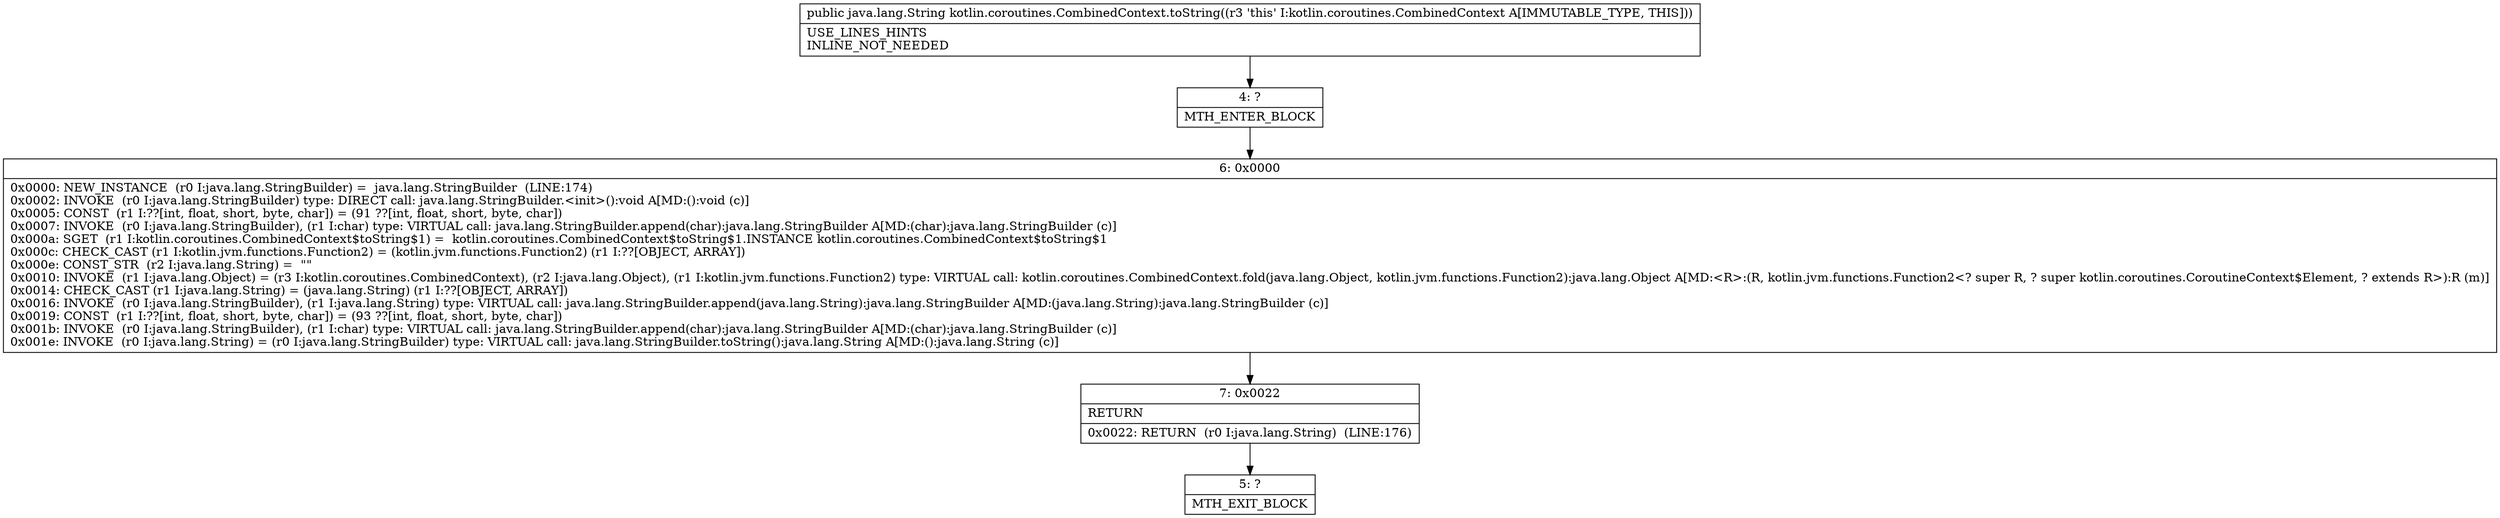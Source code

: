 digraph "CFG forkotlin.coroutines.CombinedContext.toString()Ljava\/lang\/String;" {
Node_4 [shape=record,label="{4\:\ ?|MTH_ENTER_BLOCK\l}"];
Node_6 [shape=record,label="{6\:\ 0x0000|0x0000: NEW_INSTANCE  (r0 I:java.lang.StringBuilder) =  java.lang.StringBuilder  (LINE:174)\l0x0002: INVOKE  (r0 I:java.lang.StringBuilder) type: DIRECT call: java.lang.StringBuilder.\<init\>():void A[MD:():void (c)]\l0x0005: CONST  (r1 I:??[int, float, short, byte, char]) = (91 ??[int, float, short, byte, char]) \l0x0007: INVOKE  (r0 I:java.lang.StringBuilder), (r1 I:char) type: VIRTUAL call: java.lang.StringBuilder.append(char):java.lang.StringBuilder A[MD:(char):java.lang.StringBuilder (c)]\l0x000a: SGET  (r1 I:kotlin.coroutines.CombinedContext$toString$1) =  kotlin.coroutines.CombinedContext$toString$1.INSTANCE kotlin.coroutines.CombinedContext$toString$1 \l0x000c: CHECK_CAST (r1 I:kotlin.jvm.functions.Function2) = (kotlin.jvm.functions.Function2) (r1 I:??[OBJECT, ARRAY]) \l0x000e: CONST_STR  (r2 I:java.lang.String) =  \"\" \l0x0010: INVOKE  (r1 I:java.lang.Object) = (r3 I:kotlin.coroutines.CombinedContext), (r2 I:java.lang.Object), (r1 I:kotlin.jvm.functions.Function2) type: VIRTUAL call: kotlin.coroutines.CombinedContext.fold(java.lang.Object, kotlin.jvm.functions.Function2):java.lang.Object A[MD:\<R\>:(R, kotlin.jvm.functions.Function2\<? super R, ? super kotlin.coroutines.CoroutineContext$Element, ? extends R\>):R (m)]\l0x0014: CHECK_CAST (r1 I:java.lang.String) = (java.lang.String) (r1 I:??[OBJECT, ARRAY]) \l0x0016: INVOKE  (r0 I:java.lang.StringBuilder), (r1 I:java.lang.String) type: VIRTUAL call: java.lang.StringBuilder.append(java.lang.String):java.lang.StringBuilder A[MD:(java.lang.String):java.lang.StringBuilder (c)]\l0x0019: CONST  (r1 I:??[int, float, short, byte, char]) = (93 ??[int, float, short, byte, char]) \l0x001b: INVOKE  (r0 I:java.lang.StringBuilder), (r1 I:char) type: VIRTUAL call: java.lang.StringBuilder.append(char):java.lang.StringBuilder A[MD:(char):java.lang.StringBuilder (c)]\l0x001e: INVOKE  (r0 I:java.lang.String) = (r0 I:java.lang.StringBuilder) type: VIRTUAL call: java.lang.StringBuilder.toString():java.lang.String A[MD:():java.lang.String (c)]\l}"];
Node_7 [shape=record,label="{7\:\ 0x0022|RETURN\l|0x0022: RETURN  (r0 I:java.lang.String)  (LINE:176)\l}"];
Node_5 [shape=record,label="{5\:\ ?|MTH_EXIT_BLOCK\l}"];
MethodNode[shape=record,label="{public java.lang.String kotlin.coroutines.CombinedContext.toString((r3 'this' I:kotlin.coroutines.CombinedContext A[IMMUTABLE_TYPE, THIS]))  | USE_LINES_HINTS\lINLINE_NOT_NEEDED\l}"];
MethodNode -> Node_4;Node_4 -> Node_6;
Node_6 -> Node_7;
Node_7 -> Node_5;
}

